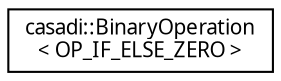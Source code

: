 digraph "Graphical Class Hierarchy"
{
  edge [fontname="FreeSans.ttf",fontsize="10",labelfontname="FreeSans.ttf",labelfontsize="10"];
  node [fontname="FreeSans.ttf",fontsize="10",shape=record];
  rankdir="LR";
  Node1 [label="casadi::BinaryOperation\l\< OP_IF_ELSE_ZERO \>",height=0.2,width=0.4,color="black", fillcolor="white", style="filled",URL="$db/ddb/structcasadi_1_1BinaryOperation_3_01OP__IF__ELSE__ZERO_01_4.html",tooltip="Conditional assignment. "];
}
